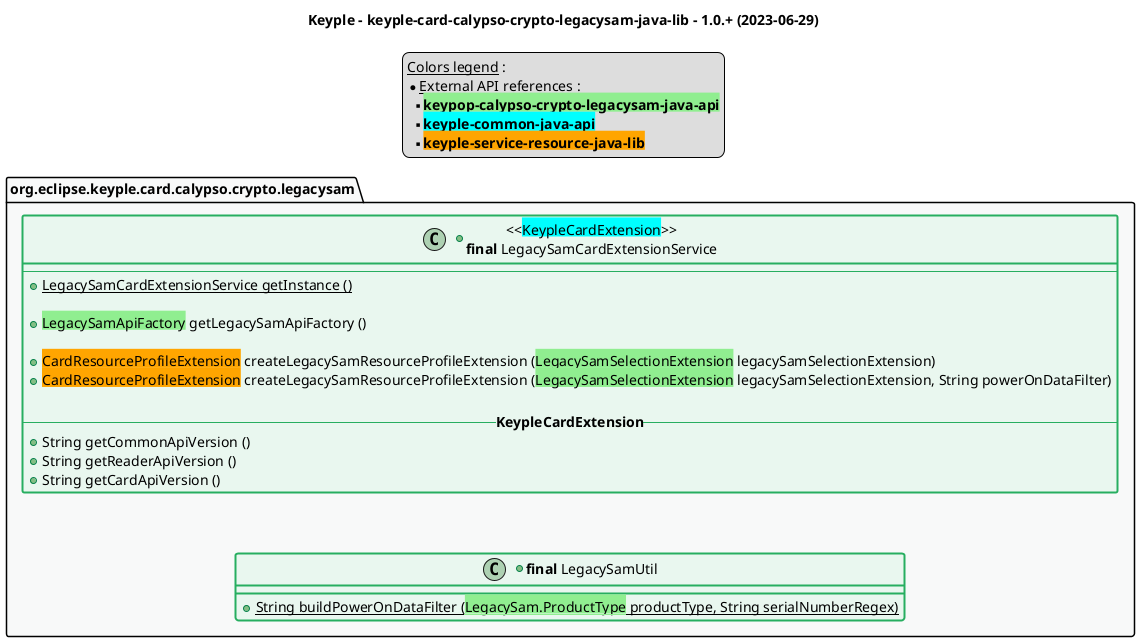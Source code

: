 @startuml
title
    Keyple - keyple-card-calypso-crypto-legacysam-java-lib - 1.0.+ (2023-06-29)
end title

' == THEME ==

'Couleurs issues de : https://htmlcolorcodes.com/fr/tableau-de-couleur/tableau-de-couleur-design-plat/
!define C_GREY1 F8F9F9
!define C_GREY2 F2F3F4
!define C_GREY3 E5E7E9
!define C_GREY4 D7DBDD
!define C_GREY5 CACFD2
!define C_GREY6 BDC3C7
!define C_LINK 3498DB
!define C_USE 27AE60

' -- Styles that don't work with new version of plantuml --
skinparam stereotypeABorderColor #A9DCDF
skinparam stereotypeIBorderColor #B4A7E5
skinparam stereotypeCBorderColor #ADD1B2
skinparam stereotypeEBorderColor #EB93DF
' -- END --

skinparam ClassBorderThickness 2
skinparam ArrowThickness 2

' Yellow
skinparam ClassBackgroundColor #FEFECE
skinparam ClassBorderColor #D4AC0D
' Red
skinparam ClassBackgroundColor<<red>> #FDEDEC
skinparam ClassBorderColor<<red>> #E74C3C
hide <<red>> stereotype
' Purple
skinparam ClassBackgroundColor<<purple>> #F4ECF7
skinparam ClassBorderColor<<purple>> #8E44AD
hide <<purple>> stereotype
' blue
skinparam ClassBackgroundColor<<blue>> #EBF5FB
skinparam ClassBorderColor<<blue>> #3498DB
hide <<blue>> stereotype
' Green
skinparam ClassBackgroundColor<<green>> #E9F7EF
skinparam ClassBorderColor<<green>> #27AE60
hide <<green>> stereotype
' Grey
skinparam ClassBackgroundColor<<grey>> #EAECEE
skinparam ClassBorderColor<<grey>> #2C3E50
hide <<grey>> stereotype

' == CONTENT ==

legend top
    __Colors legend__ :
    * __External API references__ :
    ** <back:lightgreen>**keypop-calypso-crypto-legacysam-java-api**</back>
    ** <back:cyan>**keyple-common-java-api**</back>
    ** <back:orange>**keyple-service-resource-java-lib**</back>
end legend

package "org.eclipse.keyple.card.calypso.crypto.legacysam" as legacysam {
    +class "<<<back:cyan>KeypleCardExtension</back>>>\n**final** LegacySamCardExtensionService" as LegacySamCardExtensionService <<green>> {
        --
        +{static} LegacySamCardExtensionService getInstance ()

        +<back:lightgreen>LegacySamApiFactory</back> getLegacySamApiFactory ()

        +<back:orange>CardResourceProfileExtension</back> createLegacySamResourceProfileExtension (<back:lightgreen>LegacySamSelectionExtension</back> legacySamSelectionExtension)
        +<back:orange>CardResourceProfileExtension</back> createLegacySamResourceProfileExtension (<back:lightgreen>LegacySamSelectionExtension</back> legacySamSelectionExtension, String powerOnDataFilter)

        -- **KeypleCardExtension** --
        +String getCommonApiVersion ()
        +String getReaderApiVersion ()
        +String getCardApiVersion ()
    }
    +class "**final** LegacySamUtil" as LegacySamUtil <<green>> {
        +{static} String buildPowerOnDataFilter (<back:lightgreen>LegacySam.ProductType</back> productType, String serialNumberRegex)
    }
}

' Associations

' == LAYOUT ==

LegacySamCardExtensionService -[hidden]- LegacySamUtil

' == STYLE ==

package legacysam #C_GREY1 {}

@enduml